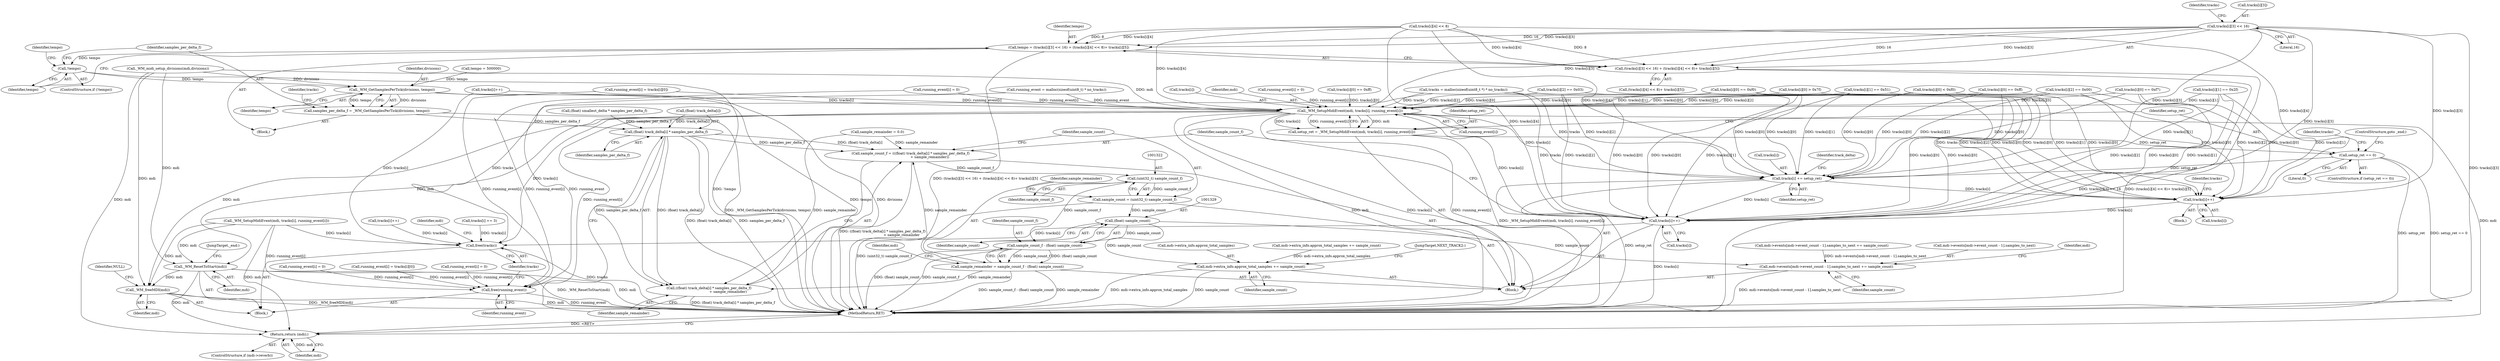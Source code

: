 digraph "0_wildmidi_660b513d99bced8783a4a5984ac2f742c74ebbdd_1@pointer" {
"1001211" [label="(Call,tracks[i][3] << 16)"];
"1001086" [label="(Call,_WM_SetupMidiEvent(mdi, tracks[i], running_event[i]))"];
"1001084" [label="(Call,setup_ret = _WM_SetupMidiEvent(mdi, tracks[i], running_event[i]))"];
"1001095" [label="(Call,setup_ret == 0)"];
"1001242" [label="(Call,tracks[i] += setup_ret)"];
"1001278" [label="(Call,tracks[i]++)"];
"1001304" [label="(Call,tracks[i]++)"];
"1001423" [label="(Call,free(tracks))"];
"1001412" [label="(Call,_WM_ResetToStart(mdi))"];
"1001429" [label="(Return,return (mdi);)"];
"1001431" [label="(Call,_WM_freeMDI(mdi))"];
"1001421" [label="(Call,free(running_event))"];
"1001208" [label="(Call,tempo = (tracks[i][3] << 16) + (tracks[i][4] << 8)+ tracks[i][5])"];
"1001232" [label="(Call,!tempo)"];
"1001239" [label="(Call,_WM_GetSamplesPerTick(divisions, tempo))"];
"1001237" [label="(Call,samples_per_delta_f = _WM_GetSamplesPerTick(divisions, tempo))"];
"1001311" [label="(Call,(float) track_delta[i] * samples_per_delta_f)"];
"1001308" [label="(Call,sample_count_f = (((float) track_delta[i] * samples_per_delta_f)\n                                   + sample_remainder))"];
"1001321" [label="(Call,(uint32_t) sample_count_f)"];
"1001319" [label="(Call,sample_count = (uint32_t) sample_count_f)"];
"1001328" [label="(Call,(float) sample_count)"];
"1001326" [label="(Call,sample_count_f - (float) sample_count)"];
"1001324" [label="(Call,sample_remainder = sample_count_f - (float) sample_count)"];
"1001310" [label="(Call,((float) track_delta[i] * samples_per_delta_f)\n                                   + sample_remainder)"];
"1001331" [label="(Call,mdi->events[mdi->event_count - 1].samples_to_next += sample_count)"];
"1001344" [label="(Call,mdi->extra_info.approx_total_samples += sample_count)"];
"1001210" [label="(Call,(tracks[i][3] << 16) + (tracks[i][4] << 8)+ tracks[i][5])"];
"1001427" [label="(Identifier,mdi)"];
"1001091" [label="(Call,running_event[i])"];
"1000624" [label="(Call,tracks[i]++)"];
"1001237" [label="(Call,samples_per_delta_f = _WM_GetSamplesPerTick(divisions, tempo))"];
"1001278" [label="(Call,tracks[i]++)"];
"1001312" [label="(Call,(float) track_delta[i])"];
"1000392" [label="(Call,_WM_midi_setup_divisions(mdi,divisions))"];
"1001309" [label="(Identifier,sample_count_f)"];
"1001083" [label="(Block,)"];
"1001185" [label="(Call,tracks[i][0] == 0xff)"];
"1001085" [label="(Identifier,setup_ret)"];
"1001217" [label="(Literal,16)"];
"1001344" [label="(Call,mdi->extra_info.approx_total_samples += sample_count)"];
"1001240" [label="(Identifier,divisions)"];
"1000795" [label="(Call,running_event[i] = tracks[i][0])"];
"1001412" [label="(Call,_WM_ResetToStart(mdi))"];
"1001320" [label="(Identifier,sample_count)"];
"1001429" [label="(Return,return (mdi);)"];
"1001350" [label="(Identifier,sample_count)"];
"1001235" [label="(Identifier,tempo)"];
"1001422" [label="(Identifier,running_event)"];
"1000860" [label="(Call,tracks[i] += 3)"];
"1001211" [label="(Call,tracks[i][3] << 16)"];
"1001095" [label="(Call,setup_ret == 0)"];
"1001104" [label="(Identifier,tracks)"];
"1000570" [label="(Call,running_event[i] = 0)"];
"1001110" [label="(Call,tracks[i][0] < 0xf0)"];
"1001425" [label="(ControlStructure,if (mdi->reverb))"];
"1001308" [label="(Call,sample_count_f = (((float) track_delta[i] * samples_per_delta_f)\n                                   + sample_remainder))"];
"1001310" [label="(Call,((float) track_delta[i] * samples_per_delta_f)\n                                   + sample_remainder)"];
"1001238" [label="(Identifier,samples_per_delta_f)"];
"1000693" [label="(Call,mdi->extra_info.approx_total_samples += sample_count)"];
"1001087" [label="(Identifier,mdi)"];
"1001219" [label="(Call,tracks[i][4] << 8)"];
"1001210" [label="(Call,(tracks[i][3] << 16) + (tracks[i][4] << 8)+ tracks[i][5])"];
"1001137" [label="(Call,tracks[i][0] == 0xf7)"];
"1001311" [label="(Call,(float) track_delta[i] * samples_per_delta_f)"];
"1001086" [label="(Call,_WM_SetupMidiEvent(mdi, tracks[i], running_event[i]))"];
"1001423" [label="(Call,free(tracks))"];
"1001327" [label="(Identifier,sample_count_f)"];
"1001097" [label="(Literal,0)"];
"1001161" [label="(Call,tracks[i][1] == 0x2f)"];
"1001243" [label="(Call,tracks[i])"];
"1001084" [label="(Call,setup_ret = _WM_SetupMidiEvent(mdi, tracks[i], running_event[i]))"];
"1001064" [label="(Call,sample_remainder = 0.0)"];
"1001077" [label="(Call,running_event[i] = 0)"];
"1001435" [label="(MethodReturn,RET)"];
"1001434" [label="(Identifier,NULL)"];
"1001242" [label="(Call,tracks[i] += setup_ret)"];
"1001323" [label="(Identifier,sample_count_f)"];
"1001193" [label="(Call,tracks[i][1] == 0x51)"];
"1001231" [label="(ControlStructure,if (!tempo))"];
"1001325" [label="(Identifier,sample_remainder)"];
"1001153" [label="(Call,tracks[i][0] == 0xff)"];
"1001246" [label="(Identifier,setup_ret)"];
"1001319" [label="(Call,sample_count = (uint32_t) sample_count_f)"];
"1001343" [label="(Identifier,sample_count)"];
"1000662" [label="(Call,(float) smallest_delta * samples_per_delta_f)"];
"1001328" [label="(Call,(float) sample_count)"];
"1001249" [label="(Identifier,track_delta)"];
"1001317" [label="(Identifier,samples_per_delta_f)"];
"1001239" [label="(Call,_WM_GetSamplesPerTick(divisions, tempo))"];
"1001208" [label="(Call,tempo = (tracks[i][3] << 16) + (tracks[i][4] << 8)+ tracks[i][5])"];
"1001207" [label="(Block,)"];
"1001331" [label="(Call,mdi->events[mdi->event_count - 1].samples_to_next += sample_count)"];
"1000122" [label="(Block,)"];
"1001351" [label="(JumpTarget,NEXT_TRACK2:)"];
"1000395" [label="(Call,tracks = malloc(sizeof(uint8_t *) * no_tracks))"];
"1001345" [label="(Call,mdi->extra_info.approx_total_samples)"];
"1001200" [label="(Call,tracks[i][2] == 0x03)"];
"1001099" [label="(ControlStructure,goto _end;)"];
"1001424" [label="(Identifier,tracks)"];
"1001335" [label="(Identifier,mdi)"];
"1001101" [label="(Call,tracks[i][0] > 0x7f)"];
"1001118" [label="(Call,running_event[i] = tracks[i][0])"];
"1001318" [label="(Identifier,sample_remainder)"];
"1001261" [label="(Block,)"];
"1001431" [label="(Call,_WM_freeMDI(mdi))"];
"1000822" [label="(Call,running_event[i] = 0)"];
"1001332" [label="(Call,mdi->events[mdi->event_count - 1].samples_to_next)"];
"1001324" [label="(Call,sample_remainder = sample_count_f - (float) sample_count)"];
"1001233" [label="(Identifier,tempo)"];
"1000983" [label="(Call,tracks[i]++)"];
"1001326" [label="(Call,sample_count_f - (float) sample_count)"];
"1001218" [label="(Call,(tracks[i][4] << 8)+ tracks[i][5])"];
"1001413" [label="(Identifier,mdi)"];
"1001347" [label="(Identifier,mdi)"];
"1001330" [label="(Identifier,sample_count)"];
"1000680" [label="(Call,mdi->events[mdi->event_count - 1].samples_to_next += sample_count)"];
"1001234" [label="(Call,tempo = 500000)"];
"1001168" [label="(Call,tracks[i][2] == 0x00)"];
"1001096" [label="(Identifier,setup_ret)"];
"1001222" [label="(Identifier,tracks)"];
"1001321" [label="(Call,(uint32_t) sample_count_f)"];
"1001232" [label="(Call,!tempo)"];
"1001130" [label="(Call,tracks[i][0] == 0xf0)"];
"1001304" [label="(Call,tracks[i]++)"];
"1000416" [label="(Call,running_event = malloc(sizeof(uint8_t) * no_tracks))"];
"1001432" [label="(Identifier,mdi)"];
"1001279" [label="(Call,tracks[i])"];
"1001414" [label="(JumpTarget,_end:)"];
"1001430" [label="(Identifier,mdi)"];
"1001088" [label="(Call,tracks[i])"];
"1001094" [label="(ControlStructure,if (setup_ret == 0))"];
"1000763" [label="(Call,_WM_SetupMidiEvent(mdi, tracks[i], running_event[i]))"];
"1001421" [label="(Call,free(running_event))"];
"1001305" [label="(Call,tracks[i])"];
"1001212" [label="(Call,tracks[i][3])"];
"1001285" [label="(Identifier,tracks)"];
"1001145" [label="(Call,running_event[i] = 0)"];
"1001209" [label="(Identifier,tempo)"];
"1001244" [label="(Identifier,tracks)"];
"1001241" [label="(Identifier,tempo)"];
"1001211" -> "1001210"  [label="AST: "];
"1001211" -> "1001217"  [label="CFG: "];
"1001212" -> "1001211"  [label="AST: "];
"1001217" -> "1001211"  [label="AST: "];
"1001222" -> "1001211"  [label="CFG: "];
"1001211" -> "1001435"  [label="DDG: tracks[i][3]"];
"1001211" -> "1001086"  [label="DDG: tracks[i][3]"];
"1001211" -> "1001208"  [label="DDG: tracks[i][3]"];
"1001211" -> "1001208"  [label="DDG: 16"];
"1001211" -> "1001210"  [label="DDG: tracks[i][3]"];
"1001211" -> "1001210"  [label="DDG: 16"];
"1001211" -> "1001242"  [label="DDG: tracks[i][3]"];
"1001211" -> "1001278"  [label="DDG: tracks[i][3]"];
"1001211" -> "1001304"  [label="DDG: tracks[i][3]"];
"1001086" -> "1001084"  [label="AST: "];
"1001086" -> "1001091"  [label="CFG: "];
"1001087" -> "1001086"  [label="AST: "];
"1001088" -> "1001086"  [label="AST: "];
"1001091" -> "1001086"  [label="AST: "];
"1001084" -> "1001086"  [label="CFG: "];
"1001086" -> "1001435"  [label="DDG: mdi"];
"1001086" -> "1001435"  [label="DDG: tracks[i]"];
"1001086" -> "1001435"  [label="DDG: running_event[i]"];
"1001086" -> "1001084"  [label="DDG: mdi"];
"1001086" -> "1001084"  [label="DDG: tracks[i]"];
"1001086" -> "1001084"  [label="DDG: running_event[i]"];
"1000392" -> "1001086"  [label="DDG: mdi"];
"1000395" -> "1001086"  [label="DDG: tracks"];
"1001185" -> "1001086"  [label="DDG: tracks[i][0]"];
"1001153" -> "1001086"  [label="DDG: tracks[i][0]"];
"1001168" -> "1001086"  [label="DDG: tracks[i][2]"];
"1001219" -> "1001086"  [label="DDG: tracks[i][4]"];
"1000624" -> "1001086"  [label="DDG: tracks[i]"];
"1001304" -> "1001086"  [label="DDG: tracks[i]"];
"1001161" -> "1001086"  [label="DDG: tracks[i][1]"];
"1001193" -> "1001086"  [label="DDG: tracks[i][1]"];
"1001200" -> "1001086"  [label="DDG: tracks[i][2]"];
"1001137" -> "1001086"  [label="DDG: tracks[i][0]"];
"1001101" -> "1001086"  [label="DDG: tracks[i][0]"];
"1001130" -> "1001086"  [label="DDG: tracks[i][0]"];
"1001110" -> "1001086"  [label="DDG: tracks[i][0]"];
"1001145" -> "1001086"  [label="DDG: running_event[i]"];
"1001077" -> "1001086"  [label="DDG: running_event[i]"];
"1000416" -> "1001086"  [label="DDG: running_event"];
"1001118" -> "1001086"  [label="DDG: running_event[i]"];
"1001086" -> "1001242"  [label="DDG: tracks[i]"];
"1001086" -> "1001412"  [label="DDG: mdi"];
"1001086" -> "1001421"  [label="DDG: running_event[i]"];
"1001086" -> "1001423"  [label="DDG: tracks[i]"];
"1001086" -> "1001429"  [label="DDG: mdi"];
"1001086" -> "1001431"  [label="DDG: mdi"];
"1001084" -> "1001083"  [label="AST: "];
"1001085" -> "1001084"  [label="AST: "];
"1001096" -> "1001084"  [label="CFG: "];
"1001084" -> "1001435"  [label="DDG: _WM_SetupMidiEvent(mdi, tracks[i], running_event[i])"];
"1001084" -> "1001095"  [label="DDG: setup_ret"];
"1001095" -> "1001094"  [label="AST: "];
"1001095" -> "1001097"  [label="CFG: "];
"1001096" -> "1001095"  [label="AST: "];
"1001097" -> "1001095"  [label="AST: "];
"1001099" -> "1001095"  [label="CFG: "];
"1001104" -> "1001095"  [label="CFG: "];
"1001095" -> "1001435"  [label="DDG: setup_ret"];
"1001095" -> "1001435"  [label="DDG: setup_ret == 0"];
"1001095" -> "1001242"  [label="DDG: setup_ret"];
"1001242" -> "1001083"  [label="AST: "];
"1001242" -> "1001246"  [label="CFG: "];
"1001243" -> "1001242"  [label="AST: "];
"1001246" -> "1001242"  [label="AST: "];
"1001249" -> "1001242"  [label="CFG: "];
"1001242" -> "1001435"  [label="DDG: setup_ret"];
"1000395" -> "1001242"  [label="DDG: tracks"];
"1001185" -> "1001242"  [label="DDG: tracks[i][0]"];
"1001168" -> "1001242"  [label="DDG: tracks[i][2]"];
"1001219" -> "1001242"  [label="DDG: tracks[i][4]"];
"1001161" -> "1001242"  [label="DDG: tracks[i][1]"];
"1001193" -> "1001242"  [label="DDG: tracks[i][1]"];
"1001200" -> "1001242"  [label="DDG: tracks[i][2]"];
"1001137" -> "1001242"  [label="DDG: tracks[i][0]"];
"1001101" -> "1001242"  [label="DDG: tracks[i][0]"];
"1001130" -> "1001242"  [label="DDG: tracks[i][0]"];
"1001110" -> "1001242"  [label="DDG: tracks[i][0]"];
"1001242" -> "1001278"  [label="DDG: tracks[i]"];
"1001242" -> "1001304"  [label="DDG: tracks[i]"];
"1001278" -> "1001261"  [label="AST: "];
"1001278" -> "1001279"  [label="CFG: "];
"1001279" -> "1001278"  [label="AST: "];
"1001285" -> "1001278"  [label="CFG: "];
"1000395" -> "1001278"  [label="DDG: tracks"];
"1001185" -> "1001278"  [label="DDG: tracks[i][0]"];
"1001168" -> "1001278"  [label="DDG: tracks[i][2]"];
"1001219" -> "1001278"  [label="DDG: tracks[i][4]"];
"1001161" -> "1001278"  [label="DDG: tracks[i][1]"];
"1001193" -> "1001278"  [label="DDG: tracks[i][1]"];
"1001200" -> "1001278"  [label="DDG: tracks[i][2]"];
"1001137" -> "1001278"  [label="DDG: tracks[i][0]"];
"1001101" -> "1001278"  [label="DDG: tracks[i][0]"];
"1001130" -> "1001278"  [label="DDG: tracks[i][0]"];
"1001110" -> "1001278"  [label="DDG: tracks[i][0]"];
"1001278" -> "1001304"  [label="DDG: tracks[i]"];
"1001304" -> "1001083"  [label="AST: "];
"1001304" -> "1001305"  [label="CFG: "];
"1001305" -> "1001304"  [label="AST: "];
"1001309" -> "1001304"  [label="CFG: "];
"1001304" -> "1001435"  [label="DDG: tracks[i]"];
"1000395" -> "1001304"  [label="DDG: tracks"];
"1001185" -> "1001304"  [label="DDG: tracks[i][0]"];
"1001168" -> "1001304"  [label="DDG: tracks[i][2]"];
"1001219" -> "1001304"  [label="DDG: tracks[i][4]"];
"1001161" -> "1001304"  [label="DDG: tracks[i][1]"];
"1001193" -> "1001304"  [label="DDG: tracks[i][1]"];
"1001200" -> "1001304"  [label="DDG: tracks[i][2]"];
"1001137" -> "1001304"  [label="DDG: tracks[i][0]"];
"1001101" -> "1001304"  [label="DDG: tracks[i][0]"];
"1001130" -> "1001304"  [label="DDG: tracks[i][0]"];
"1001110" -> "1001304"  [label="DDG: tracks[i][0]"];
"1001304" -> "1001423"  [label="DDG: tracks[i]"];
"1001423" -> "1000122"  [label="AST: "];
"1001423" -> "1001424"  [label="CFG: "];
"1001424" -> "1001423"  [label="AST: "];
"1001427" -> "1001423"  [label="CFG: "];
"1001423" -> "1001435"  [label="DDG: tracks"];
"1000395" -> "1001423"  [label="DDG: tracks"];
"1000983" -> "1001423"  [label="DDG: tracks[i]"];
"1000624" -> "1001423"  [label="DDG: tracks[i]"];
"1000763" -> "1001423"  [label="DDG: tracks[i]"];
"1000860" -> "1001423"  [label="DDG: tracks[i]"];
"1001412" -> "1000122"  [label="AST: "];
"1001412" -> "1001413"  [label="CFG: "];
"1001413" -> "1001412"  [label="AST: "];
"1001414" -> "1001412"  [label="CFG: "];
"1001412" -> "1001435"  [label="DDG: _WM_ResetToStart(mdi)"];
"1001412" -> "1001435"  [label="DDG: mdi"];
"1000392" -> "1001412"  [label="DDG: mdi"];
"1000763" -> "1001412"  [label="DDG: mdi"];
"1001412" -> "1001429"  [label="DDG: mdi"];
"1001412" -> "1001431"  [label="DDG: mdi"];
"1001429" -> "1001425"  [label="AST: "];
"1001429" -> "1001430"  [label="CFG: "];
"1001430" -> "1001429"  [label="AST: "];
"1001435" -> "1001429"  [label="CFG: "];
"1001429" -> "1001435"  [label="DDG: <RET>"];
"1001430" -> "1001429"  [label="DDG: mdi"];
"1000392" -> "1001429"  [label="DDG: mdi"];
"1000763" -> "1001429"  [label="DDG: mdi"];
"1001431" -> "1000122"  [label="AST: "];
"1001431" -> "1001432"  [label="CFG: "];
"1001432" -> "1001431"  [label="AST: "];
"1001434" -> "1001431"  [label="CFG: "];
"1001431" -> "1001435"  [label="DDG: mdi"];
"1001431" -> "1001435"  [label="DDG: _WM_freeMDI(mdi)"];
"1000392" -> "1001431"  [label="DDG: mdi"];
"1000763" -> "1001431"  [label="DDG: mdi"];
"1001421" -> "1000122"  [label="AST: "];
"1001421" -> "1001422"  [label="CFG: "];
"1001422" -> "1001421"  [label="AST: "];
"1001424" -> "1001421"  [label="CFG: "];
"1001421" -> "1001435"  [label="DDG: running_event"];
"1000570" -> "1001421"  [label="DDG: running_event[i]"];
"1000795" -> "1001421"  [label="DDG: running_event[i]"];
"1001145" -> "1001421"  [label="DDG: running_event[i]"];
"1000822" -> "1001421"  [label="DDG: running_event[i]"];
"1000416" -> "1001421"  [label="DDG: running_event"];
"1001118" -> "1001421"  [label="DDG: running_event[i]"];
"1000763" -> "1001421"  [label="DDG: running_event[i]"];
"1001208" -> "1001207"  [label="AST: "];
"1001208" -> "1001210"  [label="CFG: "];
"1001209" -> "1001208"  [label="AST: "];
"1001210" -> "1001208"  [label="AST: "];
"1001233" -> "1001208"  [label="CFG: "];
"1001208" -> "1001435"  [label="DDG: (tracks[i][3] << 16) + (tracks[i][4] << 8)+ tracks[i][5]"];
"1001219" -> "1001208"  [label="DDG: tracks[i][4]"];
"1001219" -> "1001208"  [label="DDG: 8"];
"1001208" -> "1001232"  [label="DDG: tempo"];
"1001232" -> "1001231"  [label="AST: "];
"1001232" -> "1001233"  [label="CFG: "];
"1001233" -> "1001232"  [label="AST: "];
"1001235" -> "1001232"  [label="CFG: "];
"1001238" -> "1001232"  [label="CFG: "];
"1001232" -> "1001435"  [label="DDG: !tempo"];
"1001232" -> "1001239"  [label="DDG: tempo"];
"1001239" -> "1001237"  [label="AST: "];
"1001239" -> "1001241"  [label="CFG: "];
"1001240" -> "1001239"  [label="AST: "];
"1001241" -> "1001239"  [label="AST: "];
"1001237" -> "1001239"  [label="CFG: "];
"1001239" -> "1001435"  [label="DDG: tempo"];
"1001239" -> "1001435"  [label="DDG: divisions"];
"1001239" -> "1001237"  [label="DDG: divisions"];
"1001239" -> "1001237"  [label="DDG: tempo"];
"1000392" -> "1001239"  [label="DDG: divisions"];
"1001234" -> "1001239"  [label="DDG: tempo"];
"1001237" -> "1001207"  [label="AST: "];
"1001238" -> "1001237"  [label="AST: "];
"1001244" -> "1001237"  [label="CFG: "];
"1001237" -> "1001435"  [label="DDG: _WM_GetSamplesPerTick(divisions, tempo)"];
"1001237" -> "1001311"  [label="DDG: samples_per_delta_f"];
"1001311" -> "1001310"  [label="AST: "];
"1001311" -> "1001317"  [label="CFG: "];
"1001312" -> "1001311"  [label="AST: "];
"1001317" -> "1001311"  [label="AST: "];
"1001318" -> "1001311"  [label="CFG: "];
"1001311" -> "1001435"  [label="DDG: (float) track_delta[i]"];
"1001311" -> "1001435"  [label="DDG: samples_per_delta_f"];
"1001311" -> "1001308"  [label="DDG: (float) track_delta[i]"];
"1001311" -> "1001308"  [label="DDG: samples_per_delta_f"];
"1001311" -> "1001310"  [label="DDG: (float) track_delta[i]"];
"1001311" -> "1001310"  [label="DDG: samples_per_delta_f"];
"1001312" -> "1001311"  [label="DDG: track_delta[i]"];
"1000662" -> "1001311"  [label="DDG: samples_per_delta_f"];
"1001308" -> "1001083"  [label="AST: "];
"1001308" -> "1001310"  [label="CFG: "];
"1001309" -> "1001308"  [label="AST: "];
"1001310" -> "1001308"  [label="AST: "];
"1001320" -> "1001308"  [label="CFG: "];
"1001308" -> "1001435"  [label="DDG: ((float) track_delta[i] * samples_per_delta_f)\n                                   + sample_remainder"];
"1001064" -> "1001308"  [label="DDG: sample_remainder"];
"1001324" -> "1001308"  [label="DDG: sample_remainder"];
"1001308" -> "1001321"  [label="DDG: sample_count_f"];
"1001321" -> "1001319"  [label="AST: "];
"1001321" -> "1001323"  [label="CFG: "];
"1001322" -> "1001321"  [label="AST: "];
"1001323" -> "1001321"  [label="AST: "];
"1001319" -> "1001321"  [label="CFG: "];
"1001321" -> "1001319"  [label="DDG: sample_count_f"];
"1001321" -> "1001326"  [label="DDG: sample_count_f"];
"1001319" -> "1001083"  [label="AST: "];
"1001320" -> "1001319"  [label="AST: "];
"1001325" -> "1001319"  [label="CFG: "];
"1001319" -> "1001435"  [label="DDG: (uint32_t) sample_count_f"];
"1001319" -> "1001328"  [label="DDG: sample_count"];
"1001328" -> "1001326"  [label="AST: "];
"1001328" -> "1001330"  [label="CFG: "];
"1001329" -> "1001328"  [label="AST: "];
"1001330" -> "1001328"  [label="AST: "];
"1001326" -> "1001328"  [label="CFG: "];
"1001328" -> "1001326"  [label="DDG: sample_count"];
"1001328" -> "1001331"  [label="DDG: sample_count"];
"1001328" -> "1001344"  [label="DDG: sample_count"];
"1001326" -> "1001324"  [label="AST: "];
"1001327" -> "1001326"  [label="AST: "];
"1001324" -> "1001326"  [label="CFG: "];
"1001326" -> "1001435"  [label="DDG: (float) sample_count"];
"1001326" -> "1001435"  [label="DDG: sample_count_f"];
"1001326" -> "1001324"  [label="DDG: sample_count_f"];
"1001326" -> "1001324"  [label="DDG: (float) sample_count"];
"1001324" -> "1001083"  [label="AST: "];
"1001325" -> "1001324"  [label="AST: "];
"1001335" -> "1001324"  [label="CFG: "];
"1001324" -> "1001435"  [label="DDG: sample_count_f - (float) sample_count"];
"1001324" -> "1001435"  [label="DDG: sample_remainder"];
"1001324" -> "1001310"  [label="DDG: sample_remainder"];
"1001310" -> "1001318"  [label="CFG: "];
"1001318" -> "1001310"  [label="AST: "];
"1001310" -> "1001435"  [label="DDG: (float) track_delta[i] * samples_per_delta_f"];
"1001064" -> "1001310"  [label="DDG: sample_remainder"];
"1001331" -> "1001083"  [label="AST: "];
"1001331" -> "1001343"  [label="CFG: "];
"1001332" -> "1001331"  [label="AST: "];
"1001343" -> "1001331"  [label="AST: "];
"1001347" -> "1001331"  [label="CFG: "];
"1001331" -> "1001435"  [label="DDG: mdi->events[mdi->event_count - 1].samples_to_next"];
"1000680" -> "1001331"  [label="DDG: mdi->events[mdi->event_count - 1].samples_to_next"];
"1001344" -> "1001083"  [label="AST: "];
"1001344" -> "1001350"  [label="CFG: "];
"1001345" -> "1001344"  [label="AST: "];
"1001350" -> "1001344"  [label="AST: "];
"1001351" -> "1001344"  [label="CFG: "];
"1001344" -> "1001435"  [label="DDG: sample_count"];
"1001344" -> "1001435"  [label="DDG: mdi->extra_info.approx_total_samples"];
"1000693" -> "1001344"  [label="DDG: mdi->extra_info.approx_total_samples"];
"1001210" -> "1001218"  [label="CFG: "];
"1001218" -> "1001210"  [label="AST: "];
"1001210" -> "1001435"  [label="DDG: (tracks[i][4] << 8)+ tracks[i][5]"];
"1001210" -> "1001435"  [label="DDG: tracks[i][3] << 16"];
"1001219" -> "1001210"  [label="DDG: tracks[i][4]"];
"1001219" -> "1001210"  [label="DDG: 8"];
}
